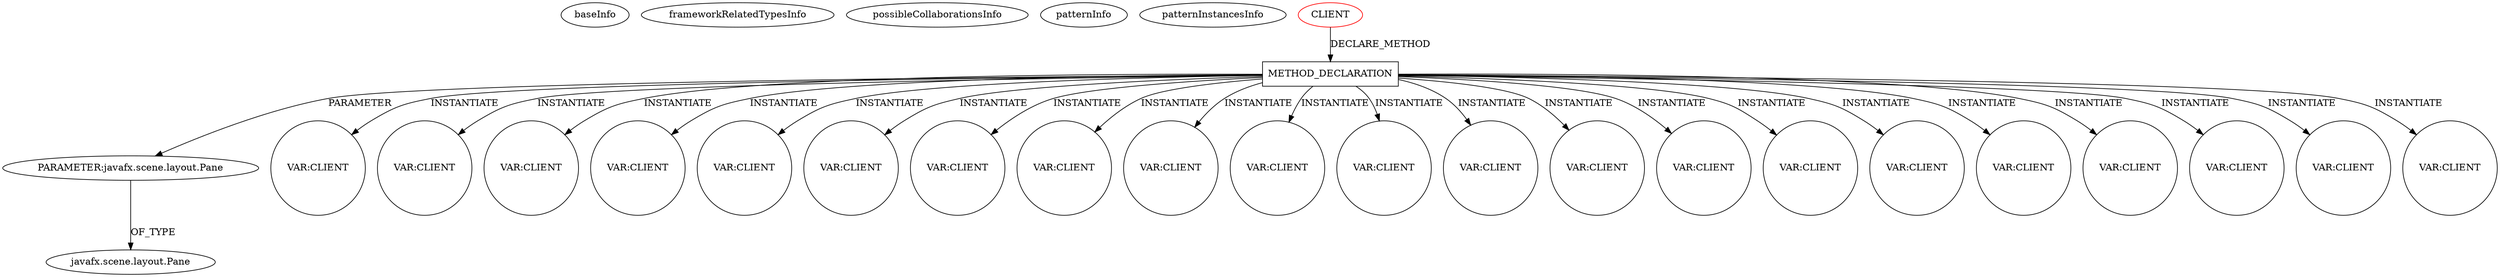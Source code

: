 digraph {
baseInfo[graphId=3447,category="pattern",isAnonymous=false,possibleRelation=false]
frameworkRelatedTypesInfo[]
possibleCollaborationsInfo[]
patternInfo[frequency=3.0,patternRootClient=0]
patternInstancesInfo[0="Maxxa-MT-common~/Maxxa-MT-common/MT-common-master/src/cz/commons/example/graphics/branchNode/BranchElementExample.java~BranchElementExample~916",1="Maxxa-MT-common~/Maxxa-MT-common/MT-common-master/src/cz/commons/example/graphics/layoutManager/Example.java~Example~920",2="Maxxa-MT-common~/Maxxa-MT-common/MT-common-master/src/cz/commons/example/graphics/layoutManager/ExampleWithSecondPointCalculation.java~ExampleWithSecondPointCalculation~919"]
3[label="PARAMETER:javafx.scene.layout.Pane",vertexType="PARAMETER_DECLARATION",isFrameworkType=false]
4[label="javafx.scene.layout.Pane",vertexType="FRAMEWORK_CLASS_TYPE",isFrameworkType=false]
2[label="METHOD_DECLARATION",vertexType="CLIENT_METHOD_DECLARATION",isFrameworkType=false,shape=box]
0[label="CLIENT",vertexType="ROOT_CLIENT_CLASS_DECLARATION",isFrameworkType=false,color=red]
58[label="VAR:CLIENT",vertexType="VARIABLE_EXPRESION",isFrameworkType=false,shape=circle]
85[label="VAR:CLIENT",vertexType="VARIABLE_EXPRESION",isFrameworkType=false,shape=circle]
40[label="VAR:CLIENT",vertexType="VARIABLE_EXPRESION",isFrameworkType=false,shape=circle]
94[label="VAR:CLIENT",vertexType="VARIABLE_EXPRESION",isFrameworkType=false,shape=circle]
37[label="VAR:CLIENT",vertexType="VARIABLE_EXPRESION",isFrameworkType=false,shape=circle]
31[label="VAR:CLIENT",vertexType="VARIABLE_EXPRESION",isFrameworkType=false,shape=circle]
28[label="VAR:CLIENT",vertexType="VARIABLE_EXPRESION",isFrameworkType=false,shape=circle]
19[label="VAR:CLIENT",vertexType="VARIABLE_EXPRESION",isFrameworkType=false,shape=circle]
76[label="VAR:CLIENT",vertexType="VARIABLE_EXPRESION",isFrameworkType=false,shape=circle]
82[label="VAR:CLIENT",vertexType="VARIABLE_EXPRESION",isFrameworkType=false,shape=circle]
49[label="VAR:CLIENT",vertexType="VARIABLE_EXPRESION",isFrameworkType=false,shape=circle]
16[label="VAR:CLIENT",vertexType="VARIABLE_EXPRESION",isFrameworkType=false,shape=circle]
10[label="VAR:CLIENT",vertexType="VARIABLE_EXPRESION",isFrameworkType=false,shape=circle]
6[label="VAR:CLIENT",vertexType="VARIABLE_EXPRESION",isFrameworkType=false,shape=circle]
67[label="VAR:CLIENT",vertexType="VARIABLE_EXPRESION",isFrameworkType=false,shape=circle]
22[label="VAR:CLIENT",vertexType="VARIABLE_EXPRESION",isFrameworkType=false,shape=circle]
61[label="VAR:CLIENT",vertexType="VARIABLE_EXPRESION",isFrameworkType=false,shape=circle]
64[label="VAR:CLIENT",vertexType="VARIABLE_EXPRESION",isFrameworkType=false,shape=circle]
13[label="VAR:CLIENT",vertexType="VARIABLE_EXPRESION",isFrameworkType=false,shape=circle]
91[label="VAR:CLIENT",vertexType="VARIABLE_EXPRESION",isFrameworkType=false,shape=circle]
25[label="VAR:CLIENT",vertexType="VARIABLE_EXPRESION",isFrameworkType=false,shape=circle]
2->64[label="INSTANTIATE"]
2->25[label="INSTANTIATE"]
2->10[label="INSTANTIATE"]
2->58[label="INSTANTIATE"]
2->40[label="INSTANTIATE"]
2->19[label="INSTANTIATE"]
2->91[label="INSTANTIATE"]
2->94[label="INSTANTIATE"]
2->28[label="INSTANTIATE"]
0->2[label="DECLARE_METHOD"]
2->6[label="INSTANTIATE"]
3->4[label="OF_TYPE"]
2->31[label="INSTANTIATE"]
2->76[label="INSTANTIATE"]
2->61[label="INSTANTIATE"]
2->85[label="INSTANTIATE"]
2->37[label="INSTANTIATE"]
2->22[label="INSTANTIATE"]
2->3[label="PARAMETER"]
2->67[label="INSTANTIATE"]
2->82[label="INSTANTIATE"]
2->16[label="INSTANTIATE"]
2->13[label="INSTANTIATE"]
2->49[label="INSTANTIATE"]
}
